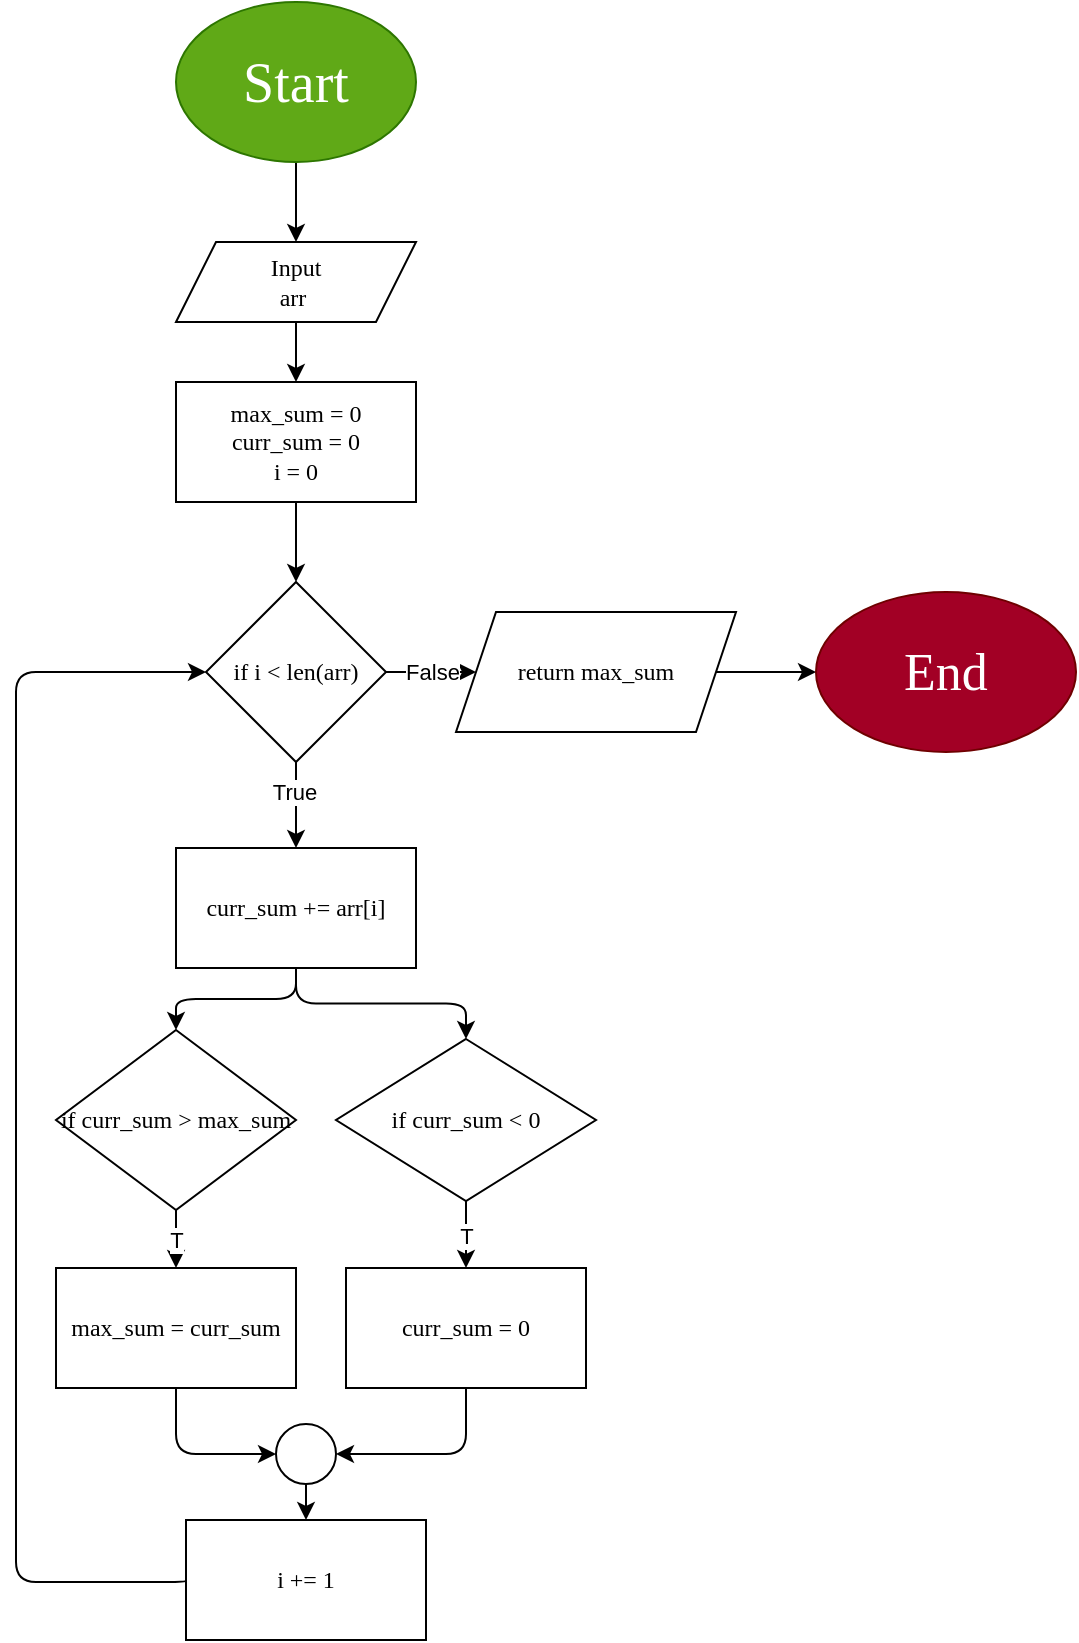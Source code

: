 <mxfile>
    <diagram id="lc7mp6GmDEpxm9Xyxskr" name="Page-1">
        <mxGraphModel dx="968" dy="545" grid="1" gridSize="10" guides="1" tooltips="1" connect="1" arrows="1" fold="1" page="1" pageScale="1" pageWidth="850" pageHeight="1100" math="0" shadow="0">
            <root>
                <mxCell id="0"/>
                <mxCell id="1" parent="0"/>
                <mxCell id="4" value="" style="edgeStyle=none;html=1;" parent="1" source="2" target="3" edge="1">
                    <mxGeometry relative="1" as="geometry"/>
                </mxCell>
                <mxCell id="2" value="&lt;font style=&quot;font-size: 28px;&quot;&gt;Start&lt;/font&gt;" style="ellipse;whiteSpace=wrap;html=1;fontFamily=Lucida Console;fillColor=#60a917;fontColor=#FFFFFF;strokeColor=#2D7600;" parent="1" vertex="1">
                    <mxGeometry x="180" y="30" width="120" height="80" as="geometry"/>
                </mxCell>
                <mxCell id="6" value="" style="edgeStyle=none;html=1;" edge="1" parent="1" source="8" target="5">
                    <mxGeometry relative="1" as="geometry"/>
                </mxCell>
                <mxCell id="3" value="Input&lt;div&gt;arr&amp;nbsp;&lt;/div&gt;" style="shape=parallelogram;perimeter=parallelogramPerimeter;whiteSpace=wrap;html=1;fixedSize=1;fontFamily=Lucida Console;" parent="1" vertex="1">
                    <mxGeometry x="180" y="150" width="120" height="40" as="geometry"/>
                </mxCell>
                <mxCell id="10" value="" style="edgeStyle=none;html=1;" edge="1" parent="1" source="5" target="9">
                    <mxGeometry relative="1" as="geometry"/>
                </mxCell>
                <mxCell id="44" value="True" style="edgeLabel;html=1;align=center;verticalAlign=middle;resizable=0;points=[];" vertex="1" connectable="0" parent="10">
                    <mxGeometry x="-0.316" y="-1" relative="1" as="geometry">
                        <mxPoint as="offset"/>
                    </mxGeometry>
                </mxCell>
                <mxCell id="31" value="False" style="edgeStyle=none;html=1;" edge="1" parent="1" source="5" target="30">
                    <mxGeometry relative="1" as="geometry"/>
                </mxCell>
                <mxCell id="5" value="if i &amp;lt; len(arr)" style="rhombus;whiteSpace=wrap;html=1;fontFamily=Lucida Console;" vertex="1" parent="1">
                    <mxGeometry x="195" y="320" width="90" height="90" as="geometry"/>
                </mxCell>
                <mxCell id="7" value="" style="edgeStyle=none;html=1;" edge="1" parent="1" source="3" target="8">
                    <mxGeometry relative="1" as="geometry">
                        <mxPoint x="420" y="560" as="sourcePoint"/>
                        <mxPoint x="420" y="630" as="targetPoint"/>
                    </mxGeometry>
                </mxCell>
                <mxCell id="8" value="max_sum = 0&lt;div&gt;curr_sum = 0&lt;/div&gt;&lt;div&gt;i = 0&lt;/div&gt;" style="rounded=0;whiteSpace=wrap;html=1;fontFamily=Lucida Console;" vertex="1" parent="1">
                    <mxGeometry x="180" y="220" width="120" height="60" as="geometry"/>
                </mxCell>
                <mxCell id="40" style="edgeStyle=orthogonalEdgeStyle;html=1;exitX=0.5;exitY=1;exitDx=0;exitDy=0;entryX=0.5;entryY=0;entryDx=0;entryDy=0;" edge="1" parent="1" source="9" target="11">
                    <mxGeometry relative="1" as="geometry"/>
                </mxCell>
                <mxCell id="41" style="edgeStyle=orthogonalEdgeStyle;html=1;exitX=0.5;exitY=1;exitDx=0;exitDy=0;entryX=0.5;entryY=0;entryDx=0;entryDy=0;" edge="1" parent="1" source="9" target="17">
                    <mxGeometry relative="1" as="geometry"/>
                </mxCell>
                <mxCell id="9" value="curr_sum += arr[i]" style="whiteSpace=wrap;html=1;fontFamily=Lucida Console;" vertex="1" parent="1">
                    <mxGeometry x="180" y="453" width="120" height="60" as="geometry"/>
                </mxCell>
                <mxCell id="14" value="T" style="edgeStyle=none;html=1;" edge="1" parent="1" source="11" target="13">
                    <mxGeometry relative="1" as="geometry"/>
                </mxCell>
                <mxCell id="25" style="edgeStyle=orthogonalEdgeStyle;html=1;exitX=0.5;exitY=1;exitDx=0;exitDy=0;entryX=0;entryY=0.5;entryDx=0;entryDy=0;" edge="1" parent="1" source="13" target="22">
                    <mxGeometry relative="1" as="geometry"/>
                </mxCell>
                <mxCell id="20" value="T" style="edgeStyle=none;html=1;exitX=0.5;exitY=1;exitDx=0;exitDy=0;entryX=0.5;entryY=0;entryDx=0;entryDy=0;" edge="1" parent="1" source="17" target="19">
                    <mxGeometry relative="1" as="geometry"/>
                </mxCell>
                <mxCell id="17" value="if curr_sum &amp;lt; 0" style="rhombus;whiteSpace=wrap;html=1;fontFamily=Lucida Console;" vertex="1" parent="1">
                    <mxGeometry x="260" y="548.5" width="130" height="81" as="geometry"/>
                </mxCell>
                <mxCell id="24" style="edgeStyle=orthogonalEdgeStyle;html=1;exitX=0.5;exitY=1;exitDx=0;exitDy=0;entryX=1;entryY=0.5;entryDx=0;entryDy=0;" edge="1" parent="1" source="19" target="22">
                    <mxGeometry relative="1" as="geometry"/>
                </mxCell>
                <mxCell id="19" value="curr_sum = 0" style="whiteSpace=wrap;html=1;fontFamily=Lucida Console;" vertex="1" parent="1">
                    <mxGeometry x="265" y="663" width="120" height="60" as="geometry"/>
                </mxCell>
                <mxCell id="27" value="" style="edgeStyle=none;html=1;" edge="1" parent="1" source="22" target="26">
                    <mxGeometry relative="1" as="geometry"/>
                </mxCell>
                <mxCell id="22" value="" style="ellipse;whiteSpace=wrap;html=1;" vertex="1" parent="1">
                    <mxGeometry x="230" y="741" width="30" height="30" as="geometry"/>
                </mxCell>
                <mxCell id="43" style="edgeStyle=orthogonalEdgeStyle;html=1;exitX=0;exitY=0.5;exitDx=0;exitDy=0;entryX=0;entryY=0.5;entryDx=0;entryDy=0;" edge="1" parent="1" source="26" target="5">
                    <mxGeometry relative="1" as="geometry">
                        <Array as="points">
                            <mxPoint x="185" y="820"/>
                            <mxPoint x="100" y="820"/>
                            <mxPoint x="100" y="365"/>
                        </Array>
                    </mxGeometry>
                </mxCell>
                <mxCell id="26" value="i += 1" style="whiteSpace=wrap;html=1;fontFamily=Lucida Console;" vertex="1" parent="1">
                    <mxGeometry x="185" y="789" width="120" height="60" as="geometry"/>
                </mxCell>
                <mxCell id="33" value="" style="edgeStyle=none;html=1;" edge="1" parent="1" source="30" target="32">
                    <mxGeometry relative="1" as="geometry"/>
                </mxCell>
                <mxCell id="30" value="return max_sum" style="shape=parallelogram;perimeter=parallelogramPerimeter;whiteSpace=wrap;html=1;fixedSize=1;fontFamily=Lucida Console;" vertex="1" parent="1">
                    <mxGeometry x="320" y="335" width="140" height="60" as="geometry"/>
                </mxCell>
                <mxCell id="32" value="&lt;font style=&quot;font-size: 26px;&quot;&gt;End&lt;/font&gt;" style="ellipse;whiteSpace=wrap;html=1;fontFamily=Lucida Console;fillColor=#a20025;fontColor=#ffffff;strokeColor=#6F0000;" vertex="1" parent="1">
                    <mxGeometry x="500" y="325" width="130" height="80" as="geometry"/>
                </mxCell>
                <mxCell id="13" value="max_sum = curr_sum" style="whiteSpace=wrap;html=1;fontFamily=Lucida Console;" vertex="1" parent="1">
                    <mxGeometry x="120" y="663" width="120" height="60" as="geometry"/>
                </mxCell>
                <mxCell id="11" value="if curr_sum &amp;gt; max_sum" style="rhombus;whiteSpace=wrap;html=1;fontFamily=Lucida Console;" vertex="1" parent="1">
                    <mxGeometry x="120" y="544" width="120" height="90" as="geometry"/>
                </mxCell>
            </root>
        </mxGraphModel>
    </diagram>
</mxfile>